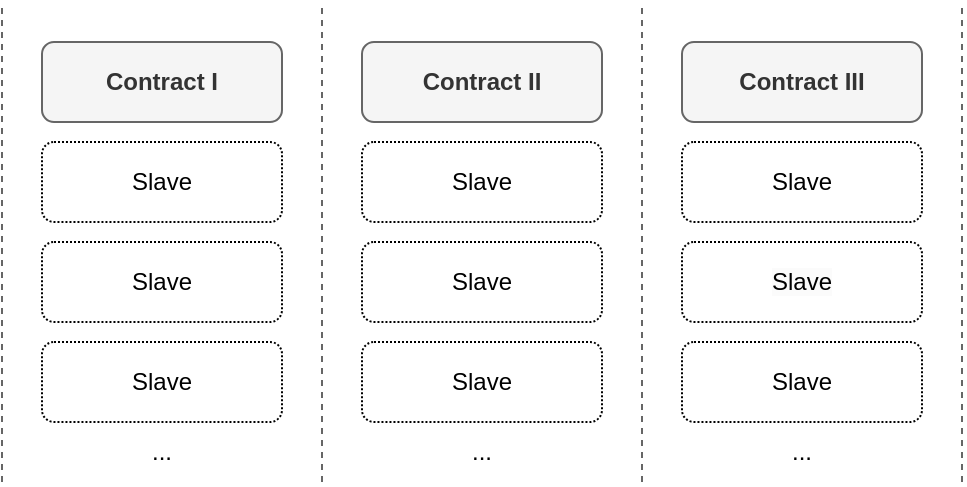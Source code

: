 <mxfile version="22.1.3" type="device">
  <diagram name="Page-1" id="wcdQVWhFaCaktpmhSWkN">
    <mxGraphModel dx="989" dy="550" grid="1" gridSize="10" guides="1" tooltips="1" connect="1" arrows="1" fold="1" page="1" pageScale="1" pageWidth="850" pageHeight="1100" math="0" shadow="0">
      <root>
        <mxCell id="0" />
        <mxCell id="1" parent="0" />
        <mxCell id="S_xk8UEMZ3fWhJvyFJjy-2" value="Contract I" style="rounded=1;whiteSpace=wrap;html=1;fontStyle=1;fillColor=#f5f5f5;fontColor=#333333;strokeColor=#666666;" vertex="1" parent="1">
          <mxGeometry x="60" y="160" width="120" height="40" as="geometry" />
        </mxCell>
        <mxCell id="S_xk8UEMZ3fWhJvyFJjy-3" value="Slave" style="rounded=1;whiteSpace=wrap;html=1;fontStyle=0;dashed=1;dashPattern=1 1;" vertex="1" parent="1">
          <mxGeometry x="60" y="210" width="120" height="40" as="geometry" />
        </mxCell>
        <mxCell id="S_xk8UEMZ3fWhJvyFJjy-4" value="Slave" style="rounded=1;whiteSpace=wrap;html=1;fontStyle=0;dashed=1;dashPattern=1 1;" vertex="1" parent="1">
          <mxGeometry x="60" y="260" width="120" height="40" as="geometry" />
        </mxCell>
        <mxCell id="S_xk8UEMZ3fWhJvyFJjy-5" value="Slave" style="rounded=1;whiteSpace=wrap;html=1;fontStyle=0;dashed=1;dashPattern=1 1;" vertex="1" parent="1">
          <mxGeometry x="60" y="310" width="120" height="40" as="geometry" />
        </mxCell>
        <mxCell id="S_xk8UEMZ3fWhJvyFJjy-6" value="..." style="text;html=1;strokeColor=none;fillColor=none;align=center;verticalAlign=middle;whiteSpace=wrap;rounded=0;fontStyle=0" vertex="1" parent="1">
          <mxGeometry x="90" y="350" width="60" height="30" as="geometry" />
        </mxCell>
        <mxCell id="S_xk8UEMZ3fWhJvyFJjy-9" value="" style="endArrow=none;html=1;rounded=0;dashed=1;strokeColor=#666666;fontStyle=0" edge="1" parent="1">
          <mxGeometry width="50" height="50" relative="1" as="geometry">
            <mxPoint x="40" y="380" as="sourcePoint" />
            <mxPoint x="40" y="140" as="targetPoint" />
          </mxGeometry>
        </mxCell>
        <mxCell id="S_xk8UEMZ3fWhJvyFJjy-10" value="" style="endArrow=none;html=1;rounded=0;dashed=1;fillColor=#f5f5f5;strokeColor=#666666;fontStyle=0" edge="1" parent="1">
          <mxGeometry width="50" height="50" relative="1" as="geometry">
            <mxPoint x="200" y="380" as="sourcePoint" />
            <mxPoint x="200" y="140" as="targetPoint" />
          </mxGeometry>
        </mxCell>
        <mxCell id="S_xk8UEMZ3fWhJvyFJjy-23" value="Contract II" style="rounded=1;whiteSpace=wrap;html=1;fontStyle=1;fillColor=#f5f5f5;fontColor=#333333;strokeColor=#666666;" vertex="1" parent="1">
          <mxGeometry x="220" y="160" width="120" height="40" as="geometry" />
        </mxCell>
        <mxCell id="S_xk8UEMZ3fWhJvyFJjy-24" value="Slave" style="rounded=1;whiteSpace=wrap;html=1;fontStyle=0;dashed=1;dashPattern=1 1;" vertex="1" parent="1">
          <mxGeometry x="220" y="210" width="120" height="40" as="geometry" />
        </mxCell>
        <mxCell id="S_xk8UEMZ3fWhJvyFJjy-25" value="Slave" style="rounded=1;whiteSpace=wrap;html=1;fontStyle=0;dashed=1;dashPattern=1 1;" vertex="1" parent="1">
          <mxGeometry x="220" y="260" width="120" height="40" as="geometry" />
        </mxCell>
        <mxCell id="S_xk8UEMZ3fWhJvyFJjy-26" value="Slave" style="rounded=1;whiteSpace=wrap;html=1;fontStyle=0;dashed=1;dashPattern=1 1;" vertex="1" parent="1">
          <mxGeometry x="220" y="310" width="120" height="40" as="geometry" />
        </mxCell>
        <mxCell id="S_xk8UEMZ3fWhJvyFJjy-27" value="..." style="text;html=1;strokeColor=none;fillColor=none;align=center;verticalAlign=middle;whiteSpace=wrap;rounded=0;fontStyle=0" vertex="1" parent="1">
          <mxGeometry x="250" y="350" width="60" height="30" as="geometry" />
        </mxCell>
        <mxCell id="S_xk8UEMZ3fWhJvyFJjy-28" value="" style="endArrow=none;html=1;rounded=0;dashed=1;strokeColor=#666666;fontStyle=0" edge="1" parent="1">
          <mxGeometry width="50" height="50" relative="1" as="geometry">
            <mxPoint x="360" y="380" as="sourcePoint" />
            <mxPoint x="360" y="140" as="targetPoint" />
          </mxGeometry>
        </mxCell>
        <mxCell id="S_xk8UEMZ3fWhJvyFJjy-29" value="Contract III" style="rounded=1;whiteSpace=wrap;html=1;fontStyle=1;fillColor=#f5f5f5;fontColor=#333333;strokeColor=#666666;" vertex="1" parent="1">
          <mxGeometry x="380" y="160" width="120" height="40" as="geometry" />
        </mxCell>
        <mxCell id="S_xk8UEMZ3fWhJvyFJjy-30" value="Slave" style="rounded=1;whiteSpace=wrap;html=1;fontStyle=0;dashed=1;dashPattern=1 1;" vertex="1" parent="1">
          <mxGeometry x="380" y="210" width="120" height="40" as="geometry" />
        </mxCell>
        <mxCell id="S_xk8UEMZ3fWhJvyFJjy-31" value="&lt;span style=&quot;color: rgb(0, 0, 0); font-family: Helvetica; font-size: 12px; font-style: normal; font-variant-ligatures: normal; font-variant-caps: normal; letter-spacing: normal; orphans: 2; text-align: center; text-indent: 0px; text-transform: none; widows: 2; word-spacing: 0px; -webkit-text-stroke-width: 0px; background-color: rgb(251, 251, 251); text-decoration-thickness: initial; text-decoration-style: initial; text-decoration-color: initial; float: none; display: inline !important;&quot;&gt;Slave&lt;/span&gt;" style="rounded=1;whiteSpace=wrap;html=1;fontStyle=0;dashed=1;dashPattern=1 1;" vertex="1" parent="1">
          <mxGeometry x="380" y="260" width="120" height="40" as="geometry" />
        </mxCell>
        <mxCell id="S_xk8UEMZ3fWhJvyFJjy-32" value="Slave" style="rounded=1;whiteSpace=wrap;html=1;fontStyle=0;dashed=1;dashPattern=1 1;" vertex="1" parent="1">
          <mxGeometry x="380" y="310" width="120" height="40" as="geometry" />
        </mxCell>
        <mxCell id="S_xk8UEMZ3fWhJvyFJjy-33" value="..." style="text;html=1;strokeColor=none;fillColor=none;align=center;verticalAlign=middle;whiteSpace=wrap;rounded=0;fontStyle=0" vertex="1" parent="1">
          <mxGeometry x="410" y="350" width="60" height="30" as="geometry" />
        </mxCell>
        <mxCell id="S_xk8UEMZ3fWhJvyFJjy-34" value="" style="endArrow=none;html=1;rounded=0;dashed=1;strokeColor=#666666;fontStyle=0" edge="1" parent="1">
          <mxGeometry width="50" height="50" relative="1" as="geometry">
            <mxPoint x="520" y="380" as="sourcePoint" />
            <mxPoint x="520" y="140" as="targetPoint" />
          </mxGeometry>
        </mxCell>
      </root>
    </mxGraphModel>
  </diagram>
</mxfile>
